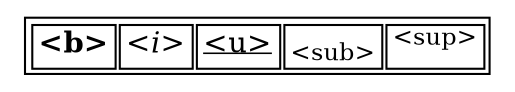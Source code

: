 graph {
  a [label=<
    <table>
      <tr>
        <td><b>&lt;b&gt;</b></td>
        <td><i>&lt;i&gt;</i></td>
        <td><u>&lt;u&gt;</u></td>
        <td><sub>&lt;sub&gt;</sub></td>
        <td><sup>&lt;sup&gt;</sup></td>
      </tr>
    </table>
  >, shape=none]
}
